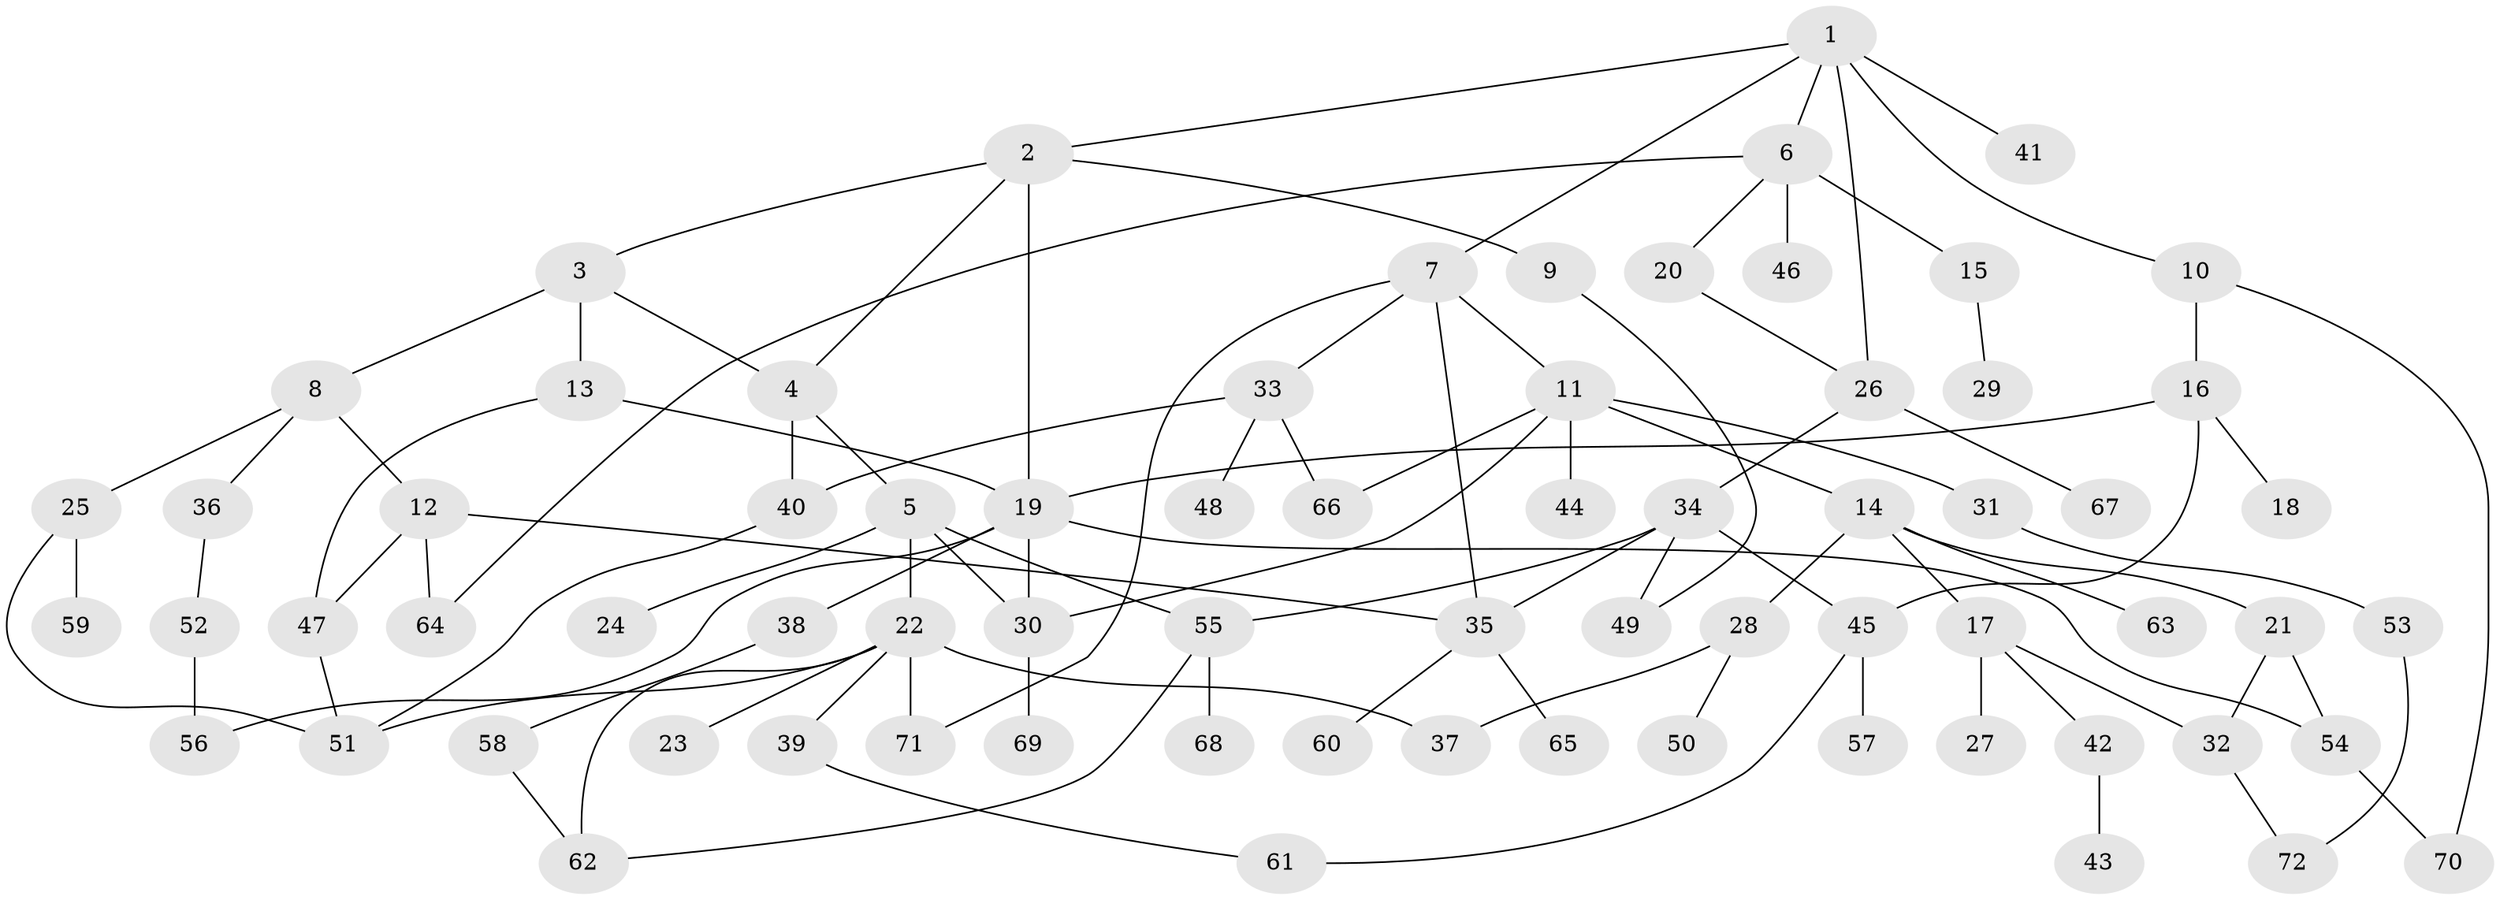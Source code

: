 // coarse degree distribution, {6: 0.045454545454545456, 4: 0.22727272727272727, 7: 0.022727272727272728, 3: 0.1590909090909091, 5: 0.1590909090909091, 1: 0.20454545454545456, 2: 0.18181818181818182}
// Generated by graph-tools (version 1.1) at 2025/36/03/04/25 23:36:00]
// undirected, 72 vertices, 99 edges
graph export_dot {
  node [color=gray90,style=filled];
  1;
  2;
  3;
  4;
  5;
  6;
  7;
  8;
  9;
  10;
  11;
  12;
  13;
  14;
  15;
  16;
  17;
  18;
  19;
  20;
  21;
  22;
  23;
  24;
  25;
  26;
  27;
  28;
  29;
  30;
  31;
  32;
  33;
  34;
  35;
  36;
  37;
  38;
  39;
  40;
  41;
  42;
  43;
  44;
  45;
  46;
  47;
  48;
  49;
  50;
  51;
  52;
  53;
  54;
  55;
  56;
  57;
  58;
  59;
  60;
  61;
  62;
  63;
  64;
  65;
  66;
  67;
  68;
  69;
  70;
  71;
  72;
  1 -- 2;
  1 -- 6;
  1 -- 7;
  1 -- 10;
  1 -- 26;
  1 -- 41;
  2 -- 3;
  2 -- 9;
  2 -- 19;
  2 -- 4;
  3 -- 4;
  3 -- 8;
  3 -- 13;
  4 -- 5;
  4 -- 40;
  5 -- 22;
  5 -- 24;
  5 -- 55;
  5 -- 30;
  6 -- 15;
  6 -- 20;
  6 -- 46;
  6 -- 64;
  7 -- 11;
  7 -- 33;
  7 -- 71;
  7 -- 35;
  8 -- 12;
  8 -- 25;
  8 -- 36;
  9 -- 49;
  10 -- 16;
  10 -- 70;
  11 -- 14;
  11 -- 31;
  11 -- 44;
  11 -- 30;
  11 -- 66;
  12 -- 35;
  12 -- 47;
  12 -- 64;
  13 -- 47;
  13 -- 19;
  14 -- 17;
  14 -- 21;
  14 -- 28;
  14 -- 63;
  15 -- 29;
  16 -- 18;
  16 -- 45;
  16 -- 19;
  17 -- 27;
  17 -- 32;
  17 -- 42;
  19 -- 30;
  19 -- 38;
  19 -- 56;
  19 -- 54;
  20 -- 26;
  21 -- 54;
  21 -- 32;
  22 -- 23;
  22 -- 37;
  22 -- 39;
  22 -- 62;
  22 -- 71;
  22 -- 51;
  25 -- 59;
  25 -- 51;
  26 -- 34;
  26 -- 67;
  28 -- 50;
  28 -- 37;
  30 -- 69;
  31 -- 53;
  32 -- 72;
  33 -- 40;
  33 -- 48;
  33 -- 66;
  34 -- 45;
  34 -- 55;
  34 -- 35;
  34 -- 49;
  35 -- 60;
  35 -- 65;
  36 -- 52;
  38 -- 58;
  39 -- 61;
  40 -- 51;
  42 -- 43;
  45 -- 57;
  45 -- 61;
  47 -- 51;
  52 -- 56;
  53 -- 72;
  54 -- 70;
  55 -- 68;
  55 -- 62;
  58 -- 62;
}
